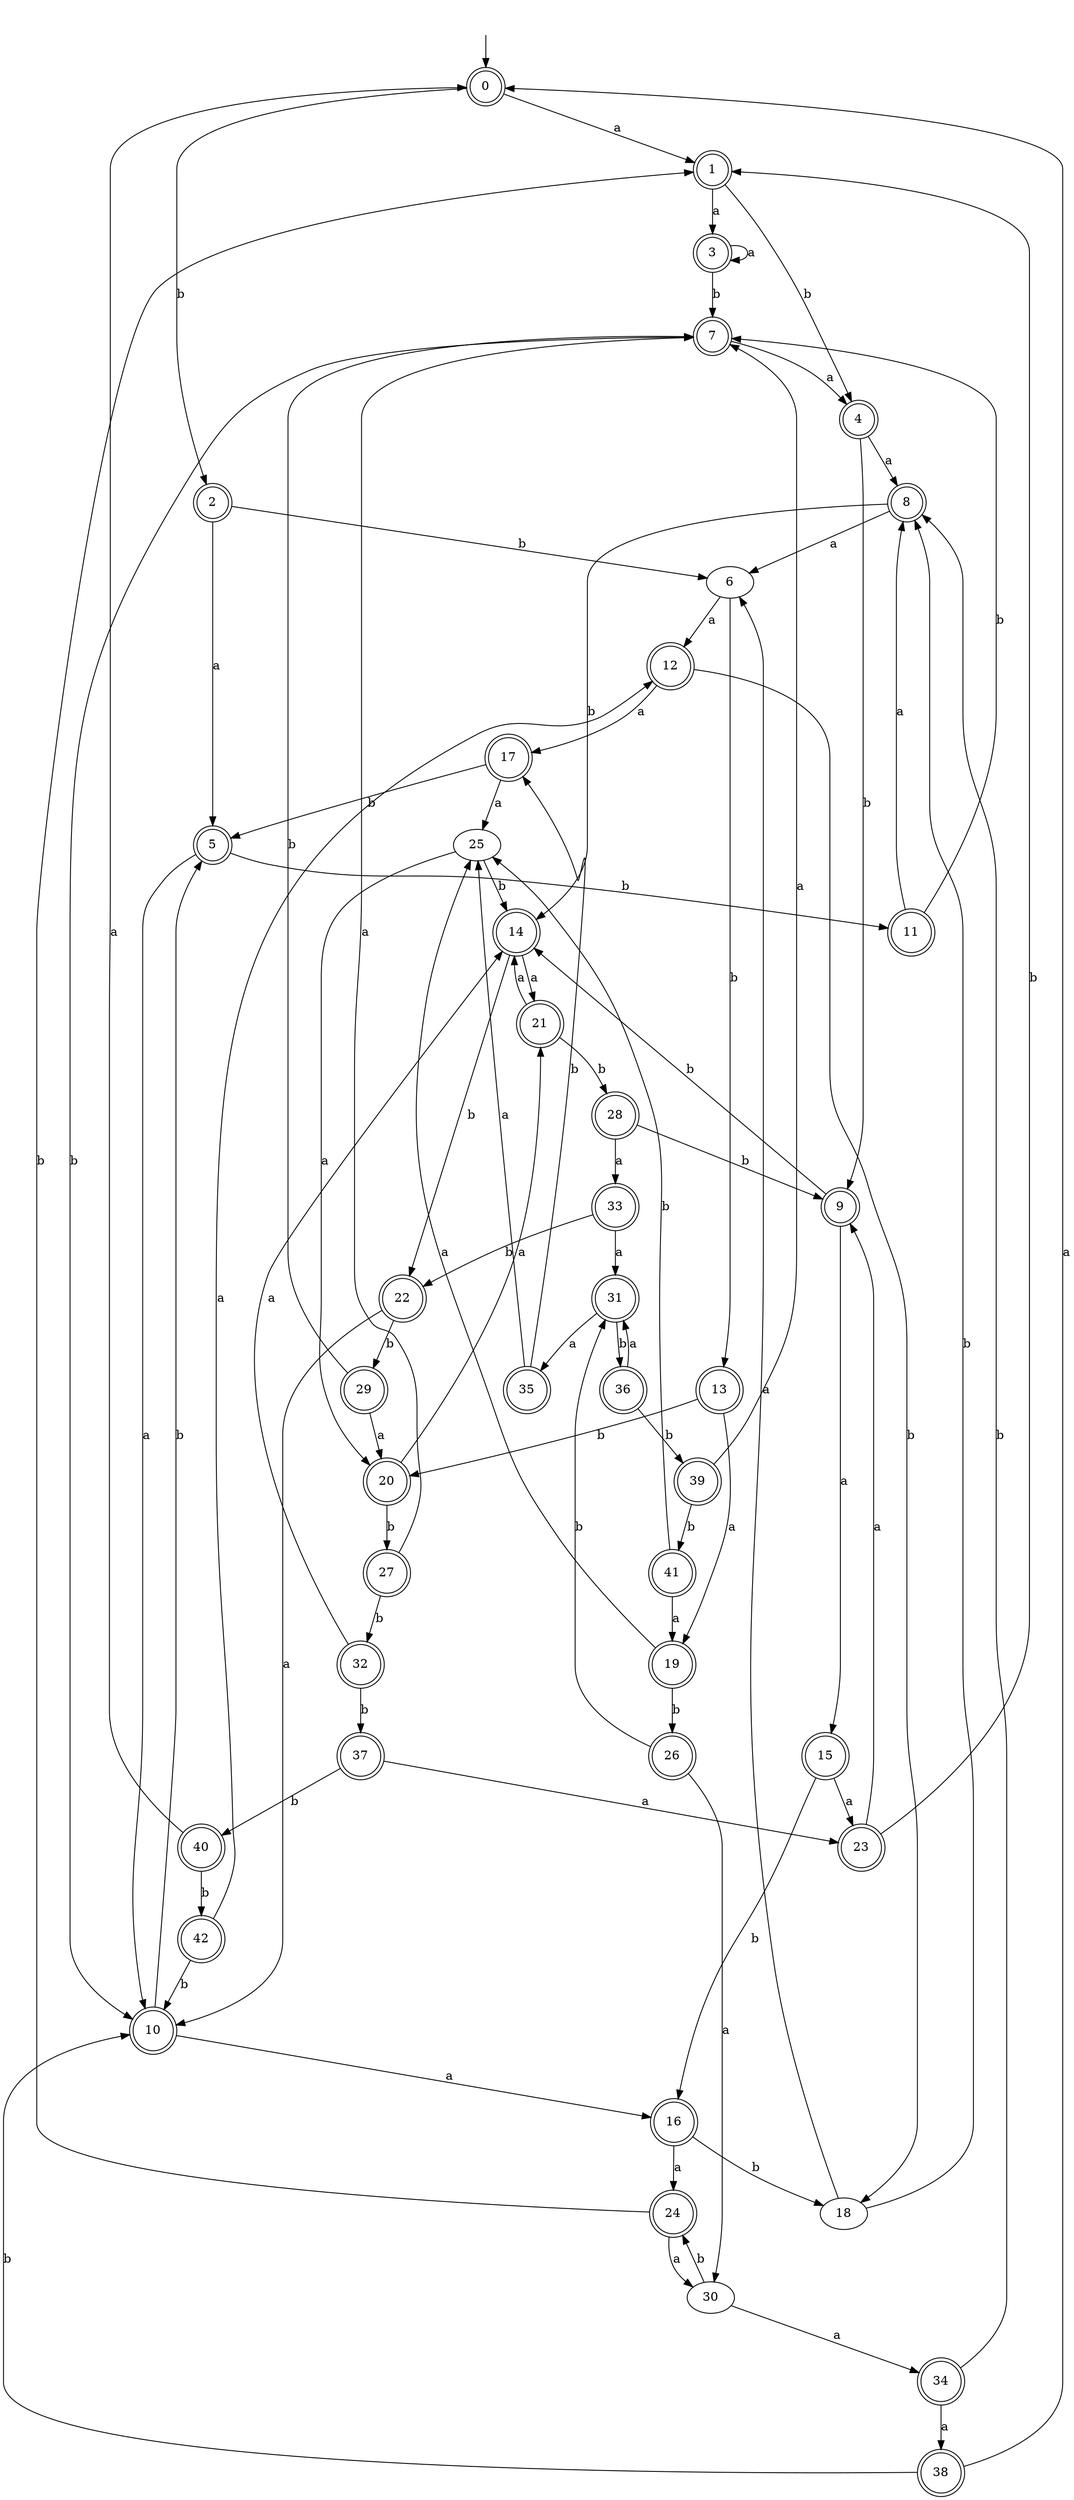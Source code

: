 digraph RandomDFA {
  __start0 [label="", shape=none];
  __start0 -> 0 [label=""];
  0 [shape=circle] [shape=doublecircle]
  0 -> 1 [label="a"]
  0 -> 2 [label="b"]
  1 [shape=doublecircle]
  1 -> 3 [label="a"]
  1 -> 4 [label="b"]
  2 [shape=doublecircle]
  2 -> 5 [label="a"]
  2 -> 6 [label="b"]
  3 [shape=doublecircle]
  3 -> 3 [label="a"]
  3 -> 7 [label="b"]
  4 [shape=doublecircle]
  4 -> 8 [label="a"]
  4 -> 9 [label="b"]
  5 [shape=doublecircle]
  5 -> 10 [label="a"]
  5 -> 11 [label="b"]
  6
  6 -> 12 [label="a"]
  6 -> 13 [label="b"]
  7 [shape=doublecircle]
  7 -> 4 [label="a"]
  7 -> 10 [label="b"]
  8 [shape=doublecircle]
  8 -> 6 [label="a"]
  8 -> 14 [label="b"]
  9 [shape=doublecircle]
  9 -> 15 [label="a"]
  9 -> 14 [label="b"]
  10 [shape=doublecircle]
  10 -> 16 [label="a"]
  10 -> 5 [label="b"]
  11 [shape=doublecircle]
  11 -> 8 [label="a"]
  11 -> 7 [label="b"]
  12 [shape=doublecircle]
  12 -> 17 [label="a"]
  12 -> 18 [label="b"]
  13 [shape=doublecircle]
  13 -> 19 [label="a"]
  13 -> 20 [label="b"]
  14 [shape=doublecircle]
  14 -> 21 [label="a"]
  14 -> 22 [label="b"]
  15 [shape=doublecircle]
  15 -> 23 [label="a"]
  15 -> 16 [label="b"]
  16 [shape=doublecircle]
  16 -> 24 [label="a"]
  16 -> 18 [label="b"]
  17 [shape=doublecircle]
  17 -> 25 [label="a"]
  17 -> 5 [label="b"]
  18
  18 -> 6 [label="a"]
  18 -> 8 [label="b"]
  19 [shape=doublecircle]
  19 -> 25 [label="a"]
  19 -> 26 [label="b"]
  20 [shape=doublecircle]
  20 -> 21 [label="a"]
  20 -> 27 [label="b"]
  21 [shape=doublecircle]
  21 -> 14 [label="a"]
  21 -> 28 [label="b"]
  22 [shape=doublecircle]
  22 -> 10 [label="a"]
  22 -> 29 [label="b"]
  23 [shape=doublecircle]
  23 -> 9 [label="a"]
  23 -> 1 [label="b"]
  24 [shape=doublecircle]
  24 -> 30 [label="a"]
  24 -> 1 [label="b"]
  25
  25 -> 20 [label="a"]
  25 -> 14 [label="b"]
  26 [shape=doublecircle]
  26 -> 30 [label="a"]
  26 -> 31 [label="b"]
  27 [shape=doublecircle]
  27 -> 7 [label="a"]
  27 -> 32 [label="b"]
  28 [shape=doublecircle]
  28 -> 33 [label="a"]
  28 -> 9 [label="b"]
  29 [shape=doublecircle]
  29 -> 20 [label="a"]
  29 -> 7 [label="b"]
  30
  30 -> 34 [label="a"]
  30 -> 24 [label="b"]
  31 [shape=doublecircle]
  31 -> 35 [label="a"]
  31 -> 36 [label="b"]
  32 [shape=doublecircle]
  32 -> 14 [label="a"]
  32 -> 37 [label="b"]
  33 [shape=doublecircle]
  33 -> 31 [label="a"]
  33 -> 22 [label="b"]
  34 [shape=doublecircle]
  34 -> 38 [label="a"]
  34 -> 8 [label="b"]
  35 [shape=doublecircle]
  35 -> 25 [label="a"]
  35 -> 17 [label="b"]
  36 [shape=doublecircle]
  36 -> 31 [label="a"]
  36 -> 39 [label="b"]
  37 [shape=doublecircle]
  37 -> 23 [label="a"]
  37 -> 40 [label="b"]
  38 [shape=doublecircle]
  38 -> 0 [label="a"]
  38 -> 10 [label="b"]
  39 [shape=doublecircle]
  39 -> 7 [label="a"]
  39 -> 41 [label="b"]
  40 [shape=doublecircle]
  40 -> 0 [label="a"]
  40 -> 42 [label="b"]
  41 [shape=doublecircle]
  41 -> 19 [label="a"]
  41 -> 25 [label="b"]
  42 [shape=doublecircle]
  42 -> 12 [label="a"]
  42 -> 10 [label="b"]
}
